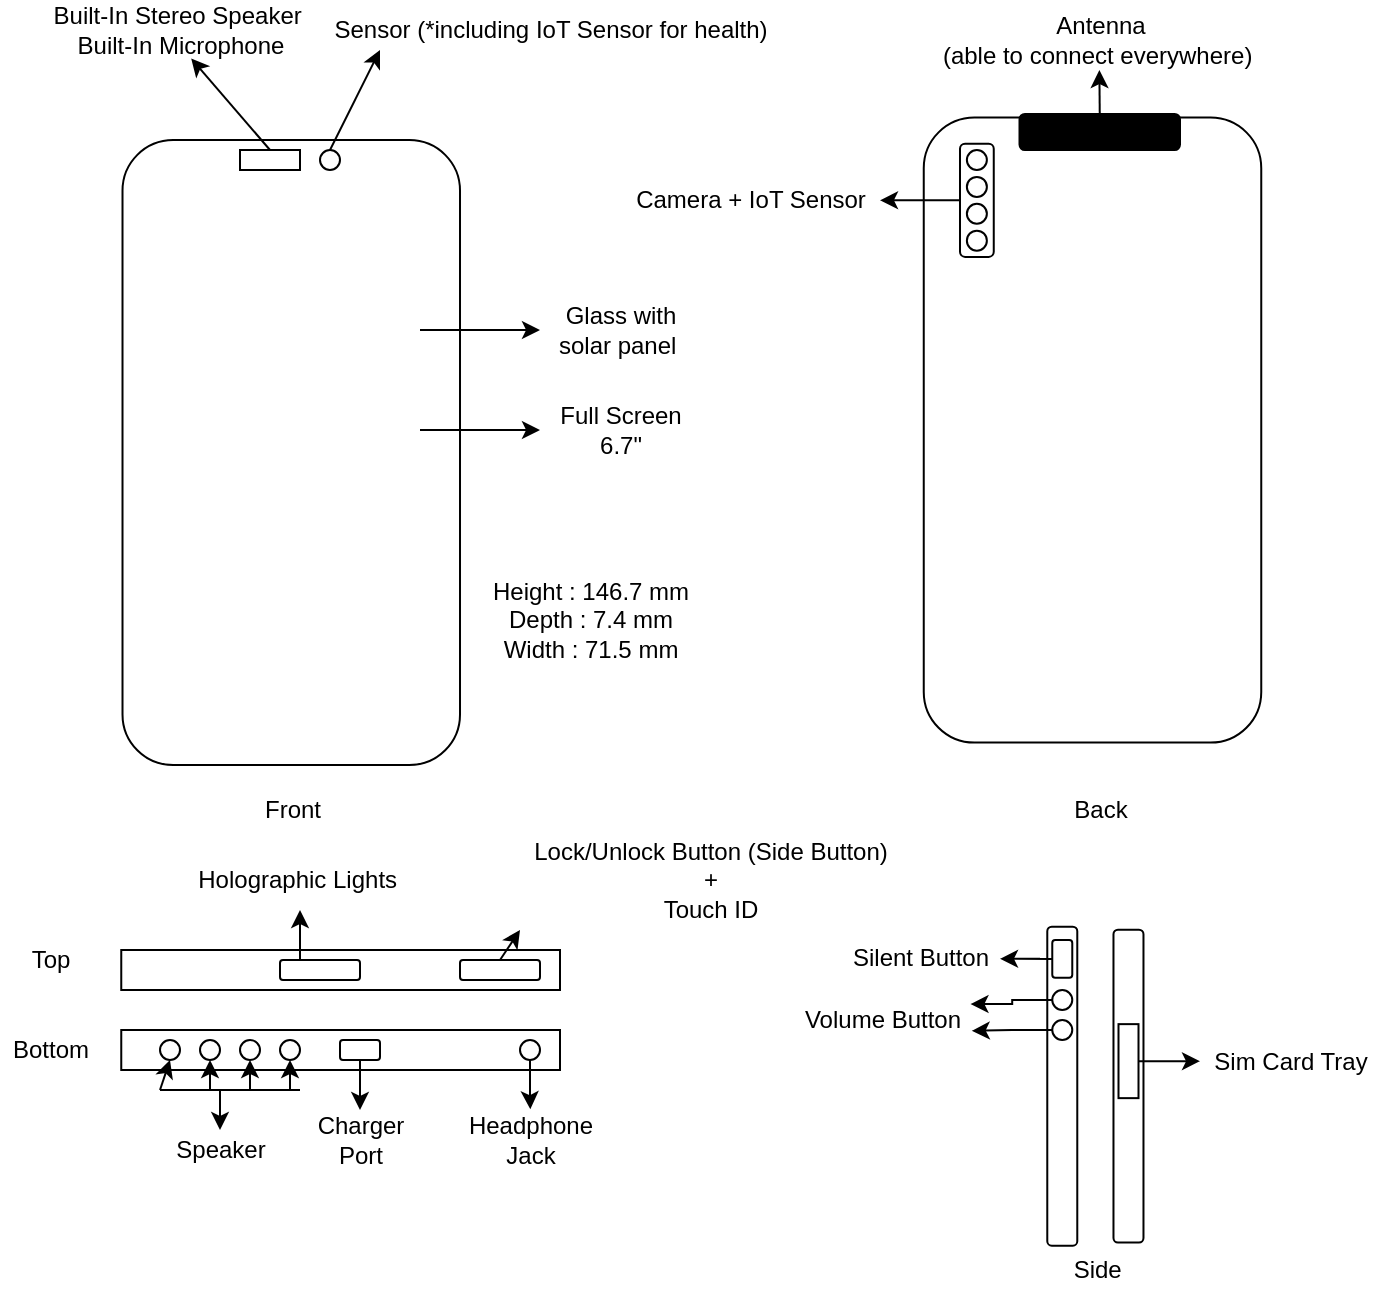 <mxfile version="13.6.2" type="github">
  <diagram id="7pAMuIBTTxVNyWsRYWaa" name="Page-1">
    <mxGraphModel dx="1065" dy="483" grid="1" gridSize="10" guides="1" tooltips="1" connect="1" arrows="1" fold="1" page="1" pageScale="1" pageWidth="850" pageHeight="1100" math="0" shadow="0">
      <root>
        <mxCell id="0" />
        <mxCell id="1" parent="0" />
        <mxCell id="lb-McLdX2G3-rP_94ZwA-2" value="" style="rounded=1;whiteSpace=wrap;html=1;rotation=90;" vertex="1" parent="1">
          <mxGeometry x="-0.62" y="156.88" width="312.5" height="168.75" as="geometry" />
        </mxCell>
        <mxCell id="lb-McLdX2G3-rP_94ZwA-3" value="" style="ellipse;whiteSpace=wrap;html=1;aspect=fixed;" vertex="1" parent="1">
          <mxGeometry x="170" y="90" width="10" height="10" as="geometry" />
        </mxCell>
        <mxCell id="lb-McLdX2G3-rP_94ZwA-10" value="" style="endArrow=classic;html=1;" edge="1" parent="1">
          <mxGeometry width="50" height="50" relative="1" as="geometry">
            <mxPoint x="220" y="230" as="sourcePoint" />
            <mxPoint x="280" y="230" as="targetPoint" />
          </mxGeometry>
        </mxCell>
        <mxCell id="lb-McLdX2G3-rP_94ZwA-11" value="Full Screen&lt;br&gt;6.7&quot;" style="text;html=1;align=center;verticalAlign=middle;resizable=0;points=[];autosize=1;" vertex="1" parent="1">
          <mxGeometry x="280" y="215" width="80" height="30" as="geometry" />
        </mxCell>
        <mxCell id="lb-McLdX2G3-rP_94ZwA-12" value="" style="rounded=0;whiteSpace=wrap;html=1;" vertex="1" parent="1">
          <mxGeometry x="130" y="90" width="30" height="10" as="geometry" />
        </mxCell>
        <mxCell id="lb-McLdX2G3-rP_94ZwA-14" value="" style="endArrow=classic;html=1;exitX=0.5;exitY=0;exitDx=0;exitDy=0;" edge="1" parent="1" source="lb-McLdX2G3-rP_94ZwA-3">
          <mxGeometry width="50" height="50" relative="1" as="geometry">
            <mxPoint x="140" y="80" as="sourcePoint" />
            <mxPoint x="200" y="40" as="targetPoint" />
          </mxGeometry>
        </mxCell>
        <mxCell id="lb-McLdX2G3-rP_94ZwA-15" value="" style="endArrow=classic;html=1;exitX=0.5;exitY=0;exitDx=0;exitDy=0;entryX=0.54;entryY=0.973;entryDx=0;entryDy=0;entryPerimeter=0;" edge="1" parent="1" source="lb-McLdX2G3-rP_94ZwA-12" target="lb-McLdX2G3-rP_94ZwA-18">
          <mxGeometry width="50" height="50" relative="1" as="geometry">
            <mxPoint x="130" y="70" as="sourcePoint" />
            <mxPoint x="145" y="40" as="targetPoint" />
          </mxGeometry>
        </mxCell>
        <mxCell id="lb-McLdX2G3-rP_94ZwA-18" value="Built-In Stereo Speaker&amp;nbsp;&lt;br&gt;Built-In Microphone" style="text;html=1;align=center;verticalAlign=middle;resizable=0;points=[];autosize=1;" vertex="1" parent="1">
          <mxGeometry x="30" y="15" width="140" height="30" as="geometry" />
        </mxCell>
        <mxCell id="lb-McLdX2G3-rP_94ZwA-20" value="Sensor (*including IoT Sensor for health)" style="text;html=1;align=center;verticalAlign=middle;resizable=0;points=[];autosize=1;" vertex="1" parent="1">
          <mxGeometry x="170" y="20" width="230" height="20" as="geometry" />
        </mxCell>
        <mxCell id="lb-McLdX2G3-rP_94ZwA-21" value="Height : 146.7 mm&lt;br&gt;Depth : 7.4 mm&lt;br&gt;Width : 71.5 mm" style="text;html=1;align=center;verticalAlign=middle;resizable=0;points=[];autosize=1;" vertex="1" parent="1">
          <mxGeometry x="250" y="300" width="110" height="50" as="geometry" />
        </mxCell>
        <mxCell id="lb-McLdX2G3-rP_94ZwA-23" value="" style="rounded=1;whiteSpace=wrap;html=1;rotation=90;" vertex="1" parent="1">
          <mxGeometry x="400" y="145.63" width="312.5" height="168.75" as="geometry" />
        </mxCell>
        <mxCell id="lb-McLdX2G3-rP_94ZwA-24" value="Front" style="text;html=1;align=center;verticalAlign=middle;resizable=0;points=[];autosize=1;" vertex="1" parent="1">
          <mxGeometry x="135.63" y="410" width="40" height="20" as="geometry" />
        </mxCell>
        <mxCell id="lb-McLdX2G3-rP_94ZwA-25" value="" style="shape=image;html=1;verticalAlign=top;verticalLabelPosition=bottom;labelBackgroundColor=#ffffff;imageAspect=0;aspect=fixed;image=https://cdn4.iconfinder.com/data/icons/16-free-fresh-icons/50/ffi12-3-128.png" vertex="1" parent="1">
          <mxGeometry x="519.75" y="180" width="73" height="73" as="geometry" />
        </mxCell>
        <mxCell id="lb-McLdX2G3-rP_94ZwA-34" style="edgeStyle=orthogonalEdgeStyle;rounded=0;orthogonalLoop=1;jettySize=auto;html=1;exitX=0.5;exitY=1;exitDx=0;exitDy=0;" edge="1" parent="1" source="lb-McLdX2G3-rP_94ZwA-26" target="lb-McLdX2G3-rP_94ZwA-35">
          <mxGeometry relative="1" as="geometry">
            <mxPoint x="450" y="115" as="targetPoint" />
          </mxGeometry>
        </mxCell>
        <mxCell id="lb-McLdX2G3-rP_94ZwA-26" value="" style="rounded=1;whiteSpace=wrap;html=1;rotation=90;" vertex="1" parent="1">
          <mxGeometry x="470.16" y="106.72" width="56.56" height="16.88" as="geometry" />
        </mxCell>
        <mxCell id="lb-McLdX2G3-rP_94ZwA-27" value="" style="ellipse;whiteSpace=wrap;html=1;aspect=fixed;" vertex="1" parent="1">
          <mxGeometry x="493.44" y="90" width="10" height="10" as="geometry" />
        </mxCell>
        <mxCell id="lb-McLdX2G3-rP_94ZwA-28" value="" style="ellipse;whiteSpace=wrap;html=1;aspect=fixed;" vertex="1" parent="1">
          <mxGeometry x="493.44" y="103.44" width="10" height="10" as="geometry" />
        </mxCell>
        <mxCell id="lb-McLdX2G3-rP_94ZwA-29" value="" style="ellipse;whiteSpace=wrap;html=1;aspect=fixed;" vertex="1" parent="1">
          <mxGeometry x="493.44" y="116.88" width="10" height="10" as="geometry" />
        </mxCell>
        <mxCell id="lb-McLdX2G3-rP_94ZwA-30" value="" style="ellipse;whiteSpace=wrap;html=1;aspect=fixed;" vertex="1" parent="1">
          <mxGeometry x="493.44" y="130.32" width="10" height="10" as="geometry" />
        </mxCell>
        <mxCell id="lb-McLdX2G3-rP_94ZwA-36" style="edgeStyle=orthogonalEdgeStyle;rounded=0;orthogonalLoop=1;jettySize=auto;html=1;exitX=0.5;exitY=0;exitDx=0;exitDy=0;" edge="1" parent="1" source="lb-McLdX2G3-rP_94ZwA-31">
          <mxGeometry relative="1" as="geometry">
            <mxPoint x="559.69" y="50" as="targetPoint" />
          </mxGeometry>
        </mxCell>
        <mxCell id="lb-McLdX2G3-rP_94ZwA-31" value="" style="rounded=1;whiteSpace=wrap;html=1;fillColor=#000000;" vertex="1" parent="1">
          <mxGeometry x="519.75" y="72" width="80.25" height="18" as="geometry" />
        </mxCell>
        <mxCell id="lb-McLdX2G3-rP_94ZwA-33" value="Back" style="text;html=1;align=center;verticalAlign=middle;resizable=0;points=[];autosize=1;" vertex="1" parent="1">
          <mxGeometry x="539.87" y="410" width="40" height="20" as="geometry" />
        </mxCell>
        <mxCell id="lb-McLdX2G3-rP_94ZwA-35" value="Camera + IoT Sensor" style="text;html=1;align=center;verticalAlign=middle;resizable=0;points=[];autosize=1;" vertex="1" parent="1">
          <mxGeometry x="320" y="105.16" width="130" height="20" as="geometry" />
        </mxCell>
        <mxCell id="lb-McLdX2G3-rP_94ZwA-37" value="Antenna&lt;br&gt;(able to connect everywhere)&amp;nbsp;" style="text;html=1;align=center;verticalAlign=middle;resizable=0;points=[];autosize=1;" vertex="1" parent="1">
          <mxGeometry x="474.87" y="20" width="170" height="30" as="geometry" />
        </mxCell>
        <mxCell id="lb-McLdX2G3-rP_94ZwA-40" value="Glass with &lt;br&gt;solar panel&amp;nbsp;" style="text;html=1;align=center;verticalAlign=middle;resizable=0;points=[];autosize=1;" vertex="1" parent="1">
          <mxGeometry x="280" y="165" width="80" height="30" as="geometry" />
        </mxCell>
        <mxCell id="lb-McLdX2G3-rP_94ZwA-41" value="" style="endArrow=classic;html=1;" edge="1" parent="1" target="lb-McLdX2G3-rP_94ZwA-40">
          <mxGeometry width="50" height="50" relative="1" as="geometry">
            <mxPoint x="220" y="180" as="sourcePoint" />
            <mxPoint x="280" y="180" as="targetPoint" />
          </mxGeometry>
        </mxCell>
        <mxCell id="lb-McLdX2G3-rP_94ZwA-43" value="" style="rounded=0;whiteSpace=wrap;html=1;fillColor=#FFFFFF;" vertex="1" parent="1">
          <mxGeometry x="70.63" y="490" width="219.37" height="20" as="geometry" />
        </mxCell>
        <mxCell id="lb-McLdX2G3-rP_94ZwA-44" value="" style="rounded=0;whiteSpace=wrap;html=1;fillColor=#FFFFFF;" vertex="1" parent="1">
          <mxGeometry x="70.63" y="530" width="219.37" height="20" as="geometry" />
        </mxCell>
        <mxCell id="lb-McLdX2G3-rP_94ZwA-45" value="" style="ellipse;whiteSpace=wrap;html=1;aspect=fixed;fillColor=#FFFFFF;" vertex="1" parent="1">
          <mxGeometry x="90" y="535" width="10" height="10" as="geometry" />
        </mxCell>
        <mxCell id="lb-McLdX2G3-rP_94ZwA-46" value="" style="ellipse;whiteSpace=wrap;html=1;aspect=fixed;fillColor=#FFFFFF;" vertex="1" parent="1">
          <mxGeometry x="110" y="535" width="10" height="10" as="geometry" />
        </mxCell>
        <mxCell id="lb-McLdX2G3-rP_94ZwA-47" value="" style="ellipse;whiteSpace=wrap;html=1;aspect=fixed;fillColor=#FFFFFF;" vertex="1" parent="1">
          <mxGeometry x="130" y="535" width="10" height="10" as="geometry" />
        </mxCell>
        <mxCell id="lb-McLdX2G3-rP_94ZwA-48" value="" style="ellipse;whiteSpace=wrap;html=1;aspect=fixed;fillColor=#FFFFFF;" vertex="1" parent="1">
          <mxGeometry x="150" y="535" width="10" height="10" as="geometry" />
        </mxCell>
        <mxCell id="lb-McLdX2G3-rP_94ZwA-49" value="" style="endArrow=classic;html=1;" edge="1" parent="1">
          <mxGeometry width="50" height="50" relative="1" as="geometry">
            <mxPoint x="120" y="560" as="sourcePoint" />
            <mxPoint x="120" y="580" as="targetPoint" />
          </mxGeometry>
        </mxCell>
        <mxCell id="lb-McLdX2G3-rP_94ZwA-50" value="" style="endArrow=none;html=1;" edge="1" parent="1">
          <mxGeometry width="50" height="50" relative="1" as="geometry">
            <mxPoint x="90" y="560" as="sourcePoint" />
            <mxPoint x="160" y="560" as="targetPoint" />
          </mxGeometry>
        </mxCell>
        <mxCell id="lb-McLdX2G3-rP_94ZwA-51" value="" style="endArrow=classic;html=1;entryX=0.5;entryY=1;entryDx=0;entryDy=0;" edge="1" parent="1" target="lb-McLdX2G3-rP_94ZwA-45">
          <mxGeometry width="50" height="50" relative="1" as="geometry">
            <mxPoint x="90" y="560" as="sourcePoint" />
            <mxPoint x="180" y="590" as="targetPoint" />
          </mxGeometry>
        </mxCell>
        <mxCell id="lb-McLdX2G3-rP_94ZwA-52" value="" style="endArrow=classic;html=1;entryX=0.5;entryY=1;entryDx=0;entryDy=0;" edge="1" parent="1" target="lb-McLdX2G3-rP_94ZwA-46">
          <mxGeometry width="50" height="50" relative="1" as="geometry">
            <mxPoint x="115" y="560" as="sourcePoint" />
            <mxPoint x="105" y="555" as="targetPoint" />
          </mxGeometry>
        </mxCell>
        <mxCell id="lb-McLdX2G3-rP_94ZwA-53" value="Speaker" style="text;html=1;align=center;verticalAlign=middle;resizable=0;points=[];autosize=1;" vertex="1" parent="1">
          <mxGeometry x="90" y="580" width="60" height="20" as="geometry" />
        </mxCell>
        <mxCell id="lb-McLdX2G3-rP_94ZwA-54" value="" style="endArrow=classic;html=1;entryX=0.5;entryY=1;entryDx=0;entryDy=0;" edge="1" parent="1" target="lb-McLdX2G3-rP_94ZwA-48">
          <mxGeometry width="50" height="50" relative="1" as="geometry">
            <mxPoint x="155" y="560" as="sourcePoint" />
            <mxPoint x="115" y="565" as="targetPoint" />
          </mxGeometry>
        </mxCell>
        <mxCell id="lb-McLdX2G3-rP_94ZwA-55" value="" style="endArrow=classic;html=1;entryX=0.5;entryY=1;entryDx=0;entryDy=0;" edge="1" parent="1" target="lb-McLdX2G3-rP_94ZwA-47">
          <mxGeometry width="50" height="50" relative="1" as="geometry">
            <mxPoint x="135" y="560" as="sourcePoint" />
            <mxPoint x="125" y="575" as="targetPoint" />
          </mxGeometry>
        </mxCell>
        <mxCell id="lb-McLdX2G3-rP_94ZwA-58" style="edgeStyle=orthogonalEdgeStyle;rounded=0;orthogonalLoop=1;jettySize=auto;html=1;" edge="1" parent="1" source="lb-McLdX2G3-rP_94ZwA-56" target="lb-McLdX2G3-rP_94ZwA-57">
          <mxGeometry relative="1" as="geometry" />
        </mxCell>
        <mxCell id="lb-McLdX2G3-rP_94ZwA-56" value="" style="rounded=1;whiteSpace=wrap;html=1;fillColor=#FFFFFF;" vertex="1" parent="1">
          <mxGeometry x="180" y="535" width="20" height="10" as="geometry" />
        </mxCell>
        <mxCell id="lb-McLdX2G3-rP_94ZwA-57" value="Charger&lt;br&gt;Port" style="text;html=1;align=center;verticalAlign=middle;resizable=0;points=[];autosize=1;" vertex="1" parent="1">
          <mxGeometry x="160" y="570" width="60" height="30" as="geometry" />
        </mxCell>
        <mxCell id="lb-McLdX2G3-rP_94ZwA-59" value="Bottom" style="text;html=1;align=center;verticalAlign=middle;resizable=0;points=[];autosize=1;" vertex="1" parent="1">
          <mxGeometry x="10" y="530" width="50" height="20" as="geometry" />
        </mxCell>
        <mxCell id="lb-McLdX2G3-rP_94ZwA-60" value="Top" style="text;html=1;align=center;verticalAlign=middle;resizable=0;points=[];autosize=1;" vertex="1" parent="1">
          <mxGeometry x="20" y="485" width="30" height="20" as="geometry" />
        </mxCell>
        <mxCell id="lb-McLdX2G3-rP_94ZwA-63" style="edgeStyle=orthogonalEdgeStyle;rounded=0;orthogonalLoop=1;jettySize=auto;html=1;entryX=0.502;entryY=-0.013;entryDx=0;entryDy=0;entryPerimeter=0;" edge="1" parent="1" source="lb-McLdX2G3-rP_94ZwA-61" target="lb-McLdX2G3-rP_94ZwA-62">
          <mxGeometry relative="1" as="geometry" />
        </mxCell>
        <mxCell id="lb-McLdX2G3-rP_94ZwA-61" value="" style="ellipse;whiteSpace=wrap;html=1;aspect=fixed;fillColor=#FFFFFF;" vertex="1" parent="1">
          <mxGeometry x="270" y="535" width="10" height="10" as="geometry" />
        </mxCell>
        <mxCell id="lb-McLdX2G3-rP_94ZwA-62" value="Headphone&lt;br&gt;Jack" style="text;html=1;align=center;verticalAlign=middle;resizable=0;points=[];autosize=1;" vertex="1" parent="1">
          <mxGeometry x="235" y="570" width="80" height="30" as="geometry" />
        </mxCell>
        <mxCell id="lb-McLdX2G3-rP_94ZwA-64" value="" style="rounded=1;whiteSpace=wrap;html=1;fillColor=#FFFFFF;" vertex="1" parent="1">
          <mxGeometry x="240" y="495" width="40" height="10" as="geometry" />
        </mxCell>
        <mxCell id="lb-McLdX2G3-rP_94ZwA-65" value="" style="endArrow=classic;html=1;exitX=0.5;exitY=0;exitDx=0;exitDy=0;entryX=0;entryY=1;entryDx=0;entryDy=0;entryPerimeter=0;" edge="1" parent="1" source="lb-McLdX2G3-rP_94ZwA-64" target="lb-McLdX2G3-rP_94ZwA-66">
          <mxGeometry width="50" height="50" relative="1" as="geometry">
            <mxPoint x="240" y="510" as="sourcePoint" />
            <mxPoint x="260" y="459" as="targetPoint" />
          </mxGeometry>
        </mxCell>
        <mxCell id="lb-McLdX2G3-rP_94ZwA-66" value="Lock/Unlock Button (Side Button)&lt;br&gt;+&lt;br&gt;Touch ID" style="text;html=1;align=center;verticalAlign=middle;resizable=0;points=[];autosize=1;" vertex="1" parent="1">
          <mxGeometry x="270" y="430" width="190" height="50" as="geometry" />
        </mxCell>
        <mxCell id="lb-McLdX2G3-rP_94ZwA-68" value="" style="rounded=1;whiteSpace=wrap;html=1;fillColor=#FFFFFF;rotation=90;" vertex="1" parent="1">
          <mxGeometry x="461.39" y="550.57" width="159.5" height="15" as="geometry" />
        </mxCell>
        <mxCell id="lb-McLdX2G3-rP_94ZwA-69" value="" style="rounded=1;whiteSpace=wrap;html=1;fillColor=#FFFFFF;rotation=90;" vertex="1" parent="1">
          <mxGeometry x="496.05" y="550.57" width="156.38" height="15" as="geometry" />
        </mxCell>
        <mxCell id="lb-McLdX2G3-rP_94ZwA-70" value="Side&amp;nbsp;" style="text;html=1;align=center;verticalAlign=middle;resizable=0;points=[];autosize=1;" vertex="1" parent="1">
          <mxGeometry x="539.87" y="640" width="40" height="20" as="geometry" />
        </mxCell>
        <mxCell id="lb-McLdX2G3-rP_94ZwA-82" style="edgeStyle=orthogonalEdgeStyle;rounded=0;orthogonalLoop=1;jettySize=auto;html=1;exitX=0;exitY=0.5;exitDx=0;exitDy=0;entryX=0.991;entryY=0.102;entryDx=0;entryDy=0;entryPerimeter=0;" edge="1" parent="1" source="lb-McLdX2G3-rP_94ZwA-71" target="lb-McLdX2G3-rP_94ZwA-84">
          <mxGeometry relative="1" as="geometry">
            <mxPoint x="510" y="515" as="targetPoint" />
          </mxGeometry>
        </mxCell>
        <mxCell id="lb-McLdX2G3-rP_94ZwA-71" value="" style="ellipse;whiteSpace=wrap;html=1;aspect=fixed;fillColor=#FFFFFF;" vertex="1" parent="1">
          <mxGeometry x="536.13" y="510" width="10" height="10" as="geometry" />
        </mxCell>
        <mxCell id="lb-McLdX2G3-rP_94ZwA-83" style="edgeStyle=orthogonalEdgeStyle;rounded=0;orthogonalLoop=1;jettySize=auto;html=1;exitX=0;exitY=0.5;exitDx=0;exitDy=0;entryX=0.998;entryY=0.771;entryDx=0;entryDy=0;entryPerimeter=0;" edge="1" parent="1" source="lb-McLdX2G3-rP_94ZwA-72" target="lb-McLdX2G3-rP_94ZwA-84">
          <mxGeometry relative="1" as="geometry">
            <mxPoint x="510" y="530.19" as="targetPoint" />
          </mxGeometry>
        </mxCell>
        <mxCell id="lb-McLdX2G3-rP_94ZwA-72" value="" style="ellipse;whiteSpace=wrap;html=1;aspect=fixed;fillColor=#FFFFFF;" vertex="1" parent="1">
          <mxGeometry x="536.13" y="525" width="10" height="10" as="geometry" />
        </mxCell>
        <mxCell id="lb-McLdX2G3-rP_94ZwA-79" style="edgeStyle=orthogonalEdgeStyle;rounded=0;orthogonalLoop=1;jettySize=auto;html=1;exitX=0.5;exitY=1;exitDx=0;exitDy=0;" edge="1" parent="1" source="lb-McLdX2G3-rP_94ZwA-73" target="lb-McLdX2G3-rP_94ZwA-80">
          <mxGeometry relative="1" as="geometry">
            <mxPoint x="520" y="494.476" as="targetPoint" />
          </mxGeometry>
        </mxCell>
        <mxCell id="lb-McLdX2G3-rP_94ZwA-73" value="" style="rounded=1;whiteSpace=wrap;html=1;fillColor=#FFFFFF;rotation=90;" vertex="1" parent="1">
          <mxGeometry x="531.7" y="489.44" width="18.87" height="10" as="geometry" />
        </mxCell>
        <mxCell id="lb-McLdX2G3-rP_94ZwA-76" style="edgeStyle=orthogonalEdgeStyle;rounded=0;orthogonalLoop=1;jettySize=auto;html=1;" edge="1" parent="1" source="lb-McLdX2G3-rP_94ZwA-75" target="lb-McLdX2G3-rP_94ZwA-77">
          <mxGeometry relative="1" as="geometry">
            <mxPoint x="610" y="545.57" as="targetPoint" />
          </mxGeometry>
        </mxCell>
        <mxCell id="lb-McLdX2G3-rP_94ZwA-75" value="" style="rounded=0;whiteSpace=wrap;html=1;fillColor=#FFFFFF;rotation=90;" vertex="1" parent="1">
          <mxGeometry x="555.75" y="540.57" width="37" height="10" as="geometry" />
        </mxCell>
        <mxCell id="lb-McLdX2G3-rP_94ZwA-77" value="Sim Card Tray" style="text;html=1;align=center;verticalAlign=middle;resizable=0;points=[];autosize=1;" vertex="1" parent="1">
          <mxGeometry x="610" y="535.57" width="90" height="20" as="geometry" />
        </mxCell>
        <mxCell id="lb-McLdX2G3-rP_94ZwA-80" value="Silent Button" style="text;html=1;align=center;verticalAlign=middle;resizable=0;points=[];autosize=1;" vertex="1" parent="1">
          <mxGeometry x="430" y="484.44" width="80" height="20" as="geometry" />
        </mxCell>
        <mxCell id="lb-McLdX2G3-rP_94ZwA-84" value="Volume Button" style="text;html=1;align=center;verticalAlign=middle;resizable=0;points=[];autosize=1;" vertex="1" parent="1">
          <mxGeometry x="406.05" y="515" width="90" height="20" as="geometry" />
        </mxCell>
        <mxCell id="lb-McLdX2G3-rP_94ZwA-86" style="edgeStyle=orthogonalEdgeStyle;rounded=0;orthogonalLoop=1;jettySize=auto;html=1;exitX=0.5;exitY=0;exitDx=0;exitDy=0;" edge="1" parent="1" source="lb-McLdX2G3-rP_94ZwA-85">
          <mxGeometry relative="1" as="geometry">
            <mxPoint x="160" y="470" as="targetPoint" />
          </mxGeometry>
        </mxCell>
        <mxCell id="lb-McLdX2G3-rP_94ZwA-85" value="" style="rounded=1;whiteSpace=wrap;html=1;fillColor=#FFFFFF;" vertex="1" parent="1">
          <mxGeometry x="150" y="495" width="40" height="10" as="geometry" />
        </mxCell>
        <mxCell id="lb-McLdX2G3-rP_94ZwA-87" value="Holographic Lights&amp;nbsp;" style="text;html=1;align=center;verticalAlign=middle;resizable=0;points=[];autosize=1;" vertex="1" parent="1">
          <mxGeometry x="100" y="445" width="120" height="20" as="geometry" />
        </mxCell>
      </root>
    </mxGraphModel>
  </diagram>
</mxfile>
